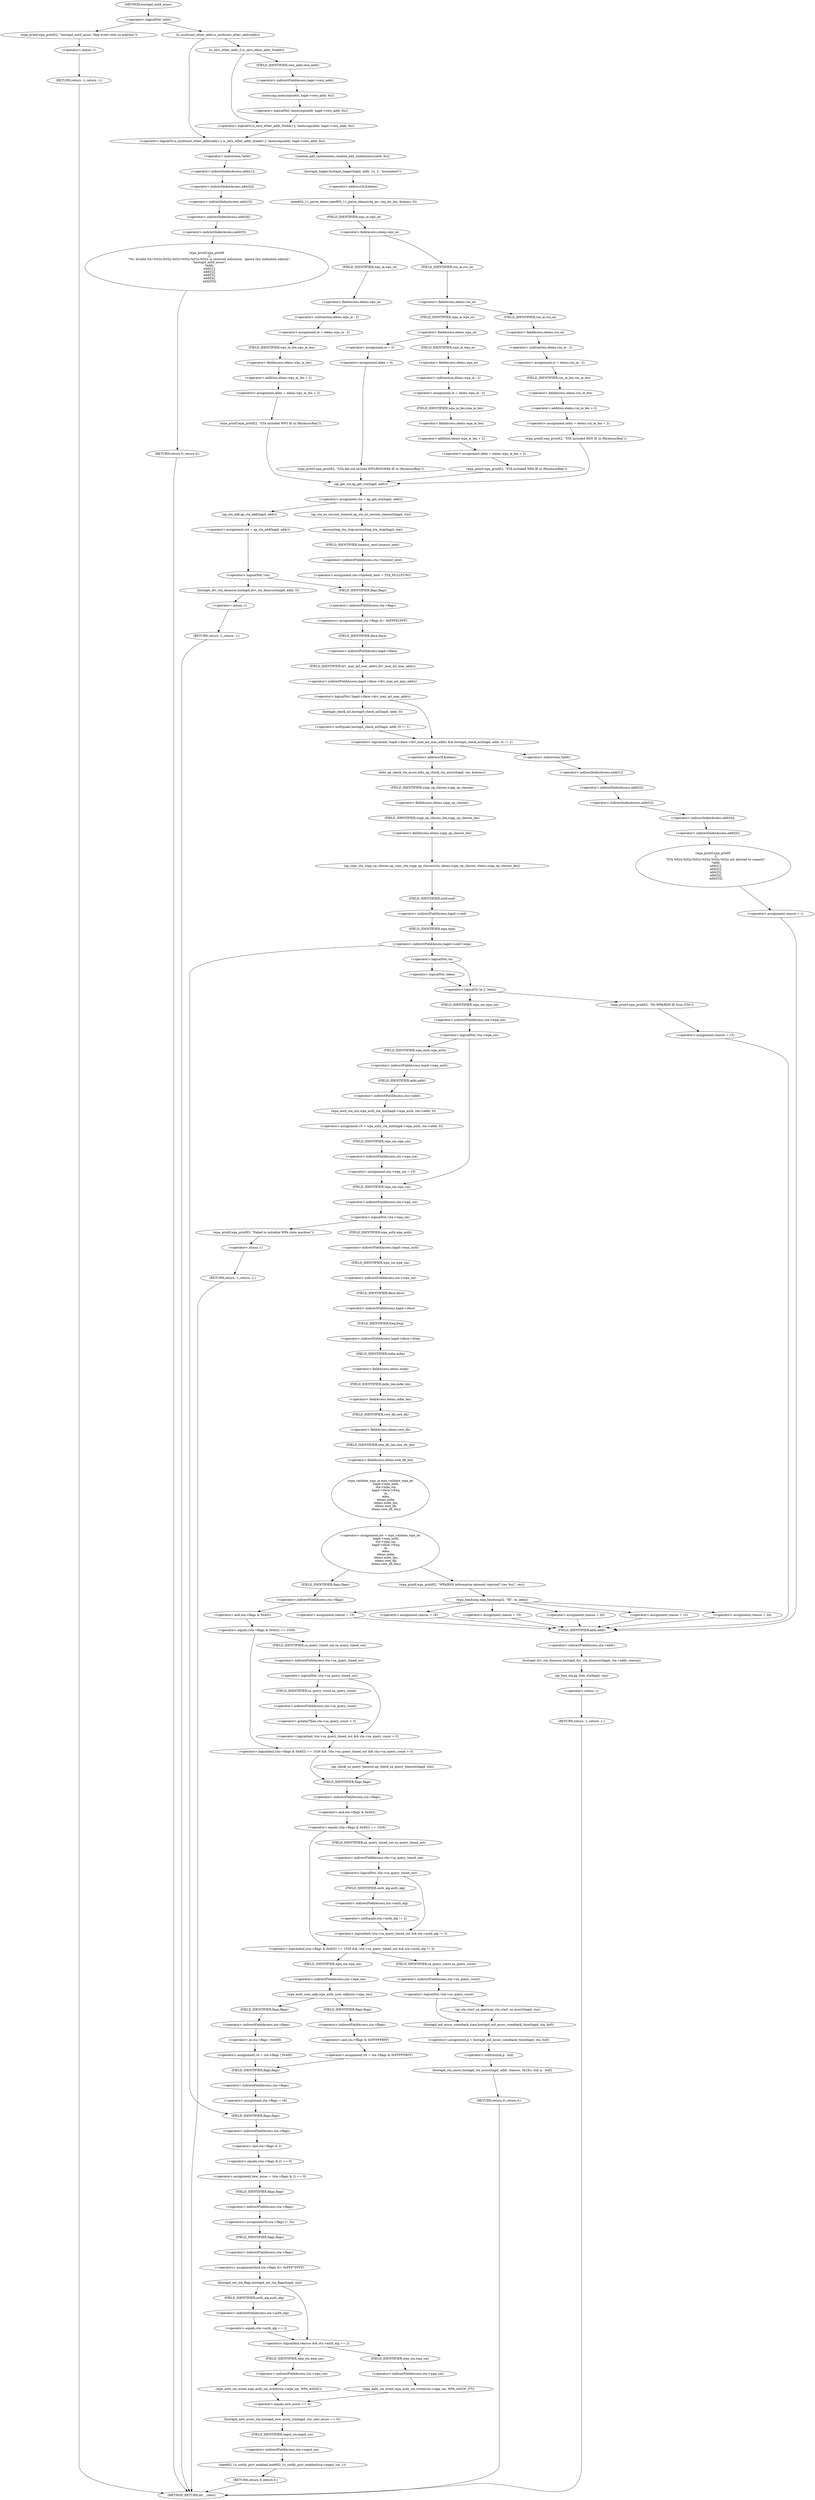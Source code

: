 digraph hostapd_notif_assoc {  
"1000131" [label = "(<operator>.logicalNot,!addr)" ]
"1000134" [label = "(wpa_printf,wpa_printf(2, \"hostapd_notif_assoc: Skip event with no address\"))" ]
"1000137" [label = "(RETURN,return -1;,return -1;)" ]
"1000138" [label = "(<operator>.minus,-1)" ]
"1000141" [label = "(<operator>.logicalOr,is_multicast_ether_addr(addr) || is_zero_ether_addr_0(addr) || !memcmp(addr, hapd->own_addr, 6u))" ]
"1000142" [label = "(is_multicast_ether_addr,is_multicast_ether_addr(addr))" ]
"1000144" [label = "(<operator>.logicalOr,is_zero_ether_addr_0(addr) || !memcmp(addr, hapd->own_addr, 6u))" ]
"1000145" [label = "(is_zero_ether_addr_0,is_zero_ether_addr_0(addr))" ]
"1000147" [label = "(<operator>.logicalNot,!memcmp(addr, hapd->own_addr, 6u))" ]
"1000148" [label = "(memcmp,memcmp(addr, hapd->own_addr, 6u))" ]
"1000150" [label = "(<operator>.indirectFieldAccess,hapd->own_addr)" ]
"1000152" [label = "(FIELD_IDENTIFIER,own_addr,own_addr)" ]
"1000155" [label = "(wpa_printf,wpa_printf(\n      2,\n      \"%s: Invalid SA=%02x:%02x:%02x:%02x:%02x:%02x in received indication - ignore this indication silently\",\n      \"hostapd_notif_assoc\",\n      *addr,\n      addr[1],\n      addr[2],\n      addr[3],\n      addr[4],\n      addr[5]))" ]
"1000159" [label = "(<operator>.indirection,*addr)" ]
"1000161" [label = "(<operator>.indirectIndexAccess,addr[1])" ]
"1000164" [label = "(<operator>.indirectIndexAccess,addr[2])" ]
"1000167" [label = "(<operator>.indirectIndexAccess,addr[3])" ]
"1000170" [label = "(<operator>.indirectIndexAccess,addr[4])" ]
"1000173" [label = "(<operator>.indirectIndexAccess,addr[5])" ]
"1000176" [label = "(RETURN,return 0;,return 0;)" ]
"1000178" [label = "(random_add_randomness,random_add_randomness(addr, 6u))" ]
"1000181" [label = "(hostapd_logger,hostapd_logger(hapd, addr, 1u, 2, \"associated\"))" ]
"1000187" [label = "(ieee802_11_parse_elems,ieee802_11_parse_elems(req_ies, req_ies_len, &elems, 0))" ]
"1000190" [label = "(<operator>.addressOf,&elems)" ]
"1000194" [label = "(<operator>.fieldAccess,elems.wps_ie)" ]
"1000196" [label = "(FIELD_IDENTIFIER,wps_ie,wps_ie)" ]
"1000198" [label = "(<operator>.assignment,ie = elems.wps_ie - 2)" ]
"1000200" [label = "(<operator>.subtraction,elems.wps_ie - 2)" ]
"1000201" [label = "(<operator>.fieldAccess,elems.wps_ie)" ]
"1000203" [label = "(FIELD_IDENTIFIER,wps_ie,wps_ie)" ]
"1000205" [label = "(<operator>.assignment,ielen = elems.wps_ie_len + 2)" ]
"1000207" [label = "(<operator>.addition,elems.wps_ie_len + 2)" ]
"1000208" [label = "(<operator>.fieldAccess,elems.wps_ie_len)" ]
"1000210" [label = "(FIELD_IDENTIFIER,wps_ie_len,wps_ie_len)" ]
"1000212" [label = "(wpa_printf,wpa_printf(2, \"STA included WPS IE in (Re)AssocReq\"))" ]
"1000217" [label = "(<operator>.fieldAccess,elems.rsn_ie)" ]
"1000219" [label = "(FIELD_IDENTIFIER,rsn_ie,rsn_ie)" ]
"1000221" [label = "(<operator>.assignment,ie = elems.rsn_ie - 2)" ]
"1000223" [label = "(<operator>.subtraction,elems.rsn_ie - 2)" ]
"1000224" [label = "(<operator>.fieldAccess,elems.rsn_ie)" ]
"1000226" [label = "(FIELD_IDENTIFIER,rsn_ie,rsn_ie)" ]
"1000228" [label = "(<operator>.assignment,ielen = elems.rsn_ie_len + 2)" ]
"1000230" [label = "(<operator>.addition,elems.rsn_ie_len + 2)" ]
"1000231" [label = "(<operator>.fieldAccess,elems.rsn_ie_len)" ]
"1000233" [label = "(FIELD_IDENTIFIER,rsn_ie_len,rsn_ie_len)" ]
"1000235" [label = "(wpa_printf,wpa_printf(2, \"STA included RSN IE in (Re)AssocReq\"))" ]
"1000240" [label = "(<operator>.fieldAccess,elems.wpa_ie)" ]
"1000242" [label = "(FIELD_IDENTIFIER,wpa_ie,wpa_ie)" ]
"1000244" [label = "(<operator>.assignment,ie = elems.wpa_ie - 2)" ]
"1000246" [label = "(<operator>.subtraction,elems.wpa_ie - 2)" ]
"1000247" [label = "(<operator>.fieldAccess,elems.wpa_ie)" ]
"1000249" [label = "(FIELD_IDENTIFIER,wpa_ie,wpa_ie)" ]
"1000251" [label = "(<operator>.assignment,ielen = elems.wpa_ie_len + 2)" ]
"1000253" [label = "(<operator>.addition,elems.wpa_ie_len + 2)" ]
"1000254" [label = "(<operator>.fieldAccess,elems.wpa_ie_len)" ]
"1000256" [label = "(FIELD_IDENTIFIER,wpa_ie_len,wpa_ie_len)" ]
"1000258" [label = "(wpa_printf,wpa_printf(2, \"STA included WPA IE in (Re)AssocReq\"))" ]
"1000263" [label = "(<operator>.assignment,ie = 0)" ]
"1000266" [label = "(<operator>.assignment,ielen = 0)" ]
"1000269" [label = "(wpa_printf,wpa_printf(2, \"STA did not include WPS/RSN/WPA IE in (Re)AssocReq\"))" ]
"1000272" [label = "(<operator>.assignment,sta = ap_get_sta(hapd, addr))" ]
"1000274" [label = "(ap_get_sta,ap_get_sta(hapd, addr))" ]
"1000280" [label = "(ap_sta_no_session_timeout,ap_sta_no_session_timeout(hapd, sta))" ]
"1000283" [label = "(accounting_sta_stop,accounting_sta_stop(hapd, sta))" ]
"1000286" [label = "(<operator>.assignment,sta->timeout_next = STA_NULLFUNC)" ]
"1000287" [label = "(<operator>.indirectFieldAccess,sta->timeout_next)" ]
"1000289" [label = "(FIELD_IDENTIFIER,timeout_next,timeout_next)" ]
"1000293" [label = "(<operator>.assignment,sta = ap_sta_add(hapd, addr))" ]
"1000295" [label = "(ap_sta_add,ap_sta_add(hapd, addr))" ]
"1000299" [label = "(<operator>.logicalNot,!sta)" ]
"1000302" [label = "(hostapd_drv_sta_disassoc,hostapd_drv_sta_disassoc(hapd, addr, 5))" ]
"1000306" [label = "(RETURN,return -1;,return -1;)" ]
"1000307" [label = "(<operator>.minus,-1)" ]
"1000309" [label = "(<operators>.assignmentAnd,sta->flags &= 0xFFFECFFF)" ]
"1000310" [label = "(<operator>.indirectFieldAccess,sta->flags)" ]
"1000312" [label = "(FIELD_IDENTIFIER,flags,flags)" ]
"1000315" [label = "(<operator>.logicalAnd,!hapd->iface->drv_max_acl_mac_addrs && hostapd_check_acl(hapd, addr, 0) != 1)" ]
"1000316" [label = "(<operator>.logicalNot,!hapd->iface->drv_max_acl_mac_addrs)" ]
"1000317" [label = "(<operator>.indirectFieldAccess,hapd->iface->drv_max_acl_mac_addrs)" ]
"1000318" [label = "(<operator>.indirectFieldAccess,hapd->iface)" ]
"1000320" [label = "(FIELD_IDENTIFIER,iface,iface)" ]
"1000321" [label = "(FIELD_IDENTIFIER,drv_max_acl_mac_addrs,drv_max_acl_mac_addrs)" ]
"1000322" [label = "(<operator>.notEquals,hostapd_check_acl(hapd, addr, 0) != 1)" ]
"1000323" [label = "(hostapd_check_acl,hostapd_check_acl(hapd, addr, 0))" ]
"1000329" [label = "(wpa_printf,wpa_printf(\n      3,\n      \"STA %02x:%02x:%02x:%02x:%02x:%02x not allowed to connect\",\n      *addr,\n      addr[1],\n      addr[2],\n      addr[3],\n      addr[4],\n      addr[5]))" ]
"1000332" [label = "(<operator>.indirection,*addr)" ]
"1000334" [label = "(<operator>.indirectIndexAccess,addr[1])" ]
"1000337" [label = "(<operator>.indirectIndexAccess,addr[2])" ]
"1000340" [label = "(<operator>.indirectIndexAccess,addr[3])" ]
"1000343" [label = "(<operator>.indirectIndexAccess,addr[4])" ]
"1000346" [label = "(<operator>.indirectIndexAccess,addr[5])" ]
"1000349" [label = "(<operator>.assignment,reason = 1)" ]
"1000353" [label = "(hostapd_drv_sta_disassoc,hostapd_drv_sta_disassoc(hapd, sta->addr, reason))" ]
"1000355" [label = "(<operator>.indirectFieldAccess,sta->addr)" ]
"1000357" [label = "(FIELD_IDENTIFIER,addr,addr)" ]
"1000359" [label = "(ap_free_sta,ap_free_sta(hapd, sta))" ]
"1000362" [label = "(RETURN,return -1;,return -1;)" ]
"1000363" [label = "(<operator>.minus,-1)" ]
"1000365" [label = "(mbo_ap_check_sta_assoc,mbo_ap_check_sta_assoc(hapd, sta, &elems))" ]
"1000368" [label = "(<operator>.addressOf,&elems)" ]
"1000370" [label = "(ap_copy_sta_supp_op_classes,ap_copy_sta_supp_op_classes(sta, elems.supp_op_classes, elems.supp_op_classes_len))" ]
"1000372" [label = "(<operator>.fieldAccess,elems.supp_op_classes)" ]
"1000374" [label = "(FIELD_IDENTIFIER,supp_op_classes,supp_op_classes)" ]
"1000375" [label = "(<operator>.fieldAccess,elems.supp_op_classes_len)" ]
"1000377" [label = "(FIELD_IDENTIFIER,supp_op_classes_len,supp_op_classes_len)" ]
"1000379" [label = "(<operator>.indirectFieldAccess,hapd->conf->wpa)" ]
"1000380" [label = "(<operator>.indirectFieldAccess,hapd->conf)" ]
"1000382" [label = "(FIELD_IDENTIFIER,conf,conf)" ]
"1000383" [label = "(FIELD_IDENTIFIER,wpa,wpa)" ]
"1000386" [label = "(<operator>.logicalOr,!ie || !ielen)" ]
"1000387" [label = "(<operator>.logicalNot,!ie)" ]
"1000389" [label = "(<operator>.logicalNot,!ielen)" ]
"1000392" [label = "(wpa_printf,wpa_printf(2, \"No WPA/RSN IE from STA\"))" ]
"1000395" [label = "(<operator>.assignment,reason = 13)" ]
"1000400" [label = "(<operator>.logicalNot,!sta->wpa_sm)" ]
"1000401" [label = "(<operator>.indirectFieldAccess,sta->wpa_sm)" ]
"1000403" [label = "(FIELD_IDENTIFIER,wpa_sm,wpa_sm)" ]
"1000405" [label = "(<operator>.assignment,v5 = wpa_auth_sta_init(hapd->wpa_auth, sta->addr, 0))" ]
"1000407" [label = "(wpa_auth_sta_init,wpa_auth_sta_init(hapd->wpa_auth, sta->addr, 0))" ]
"1000408" [label = "(<operator>.indirectFieldAccess,hapd->wpa_auth)" ]
"1000410" [label = "(FIELD_IDENTIFIER,wpa_auth,wpa_auth)" ]
"1000411" [label = "(<operator>.indirectFieldAccess,sta->addr)" ]
"1000413" [label = "(FIELD_IDENTIFIER,addr,addr)" ]
"1000415" [label = "(<operator>.assignment,sta->wpa_sm = v5)" ]
"1000416" [label = "(<operator>.indirectFieldAccess,sta->wpa_sm)" ]
"1000418" [label = "(FIELD_IDENTIFIER,wpa_sm,wpa_sm)" ]
"1000421" [label = "(<operator>.logicalNot,!sta->wpa_sm)" ]
"1000422" [label = "(<operator>.indirectFieldAccess,sta->wpa_sm)" ]
"1000424" [label = "(FIELD_IDENTIFIER,wpa_sm,wpa_sm)" ]
"1000426" [label = "(wpa_printf,wpa_printf(5, \"Failed to initialize WPA state machine\"))" ]
"1000429" [label = "(RETURN,return -1;,return -1;)" ]
"1000430" [label = "(<operator>.minus,-1)" ]
"1000432" [label = "(<operator>.assignment,res = wpa_validate_wpa_ie(\n            hapd->wpa_auth,\n            sta->wpa_sm,\n            hapd->iface->freq,\n            ie,\n            ielen,\n            elems.mdie,\n            elems.mdie_len,\n            elems.owe_dh,\n            elems.owe_dh_len))" ]
"1000434" [label = "(wpa_validate_wpa_ie,wpa_validate_wpa_ie(\n            hapd->wpa_auth,\n            sta->wpa_sm,\n            hapd->iface->freq,\n            ie,\n            ielen,\n            elems.mdie,\n            elems.mdie_len,\n            elems.owe_dh,\n            elems.owe_dh_len))" ]
"1000435" [label = "(<operator>.indirectFieldAccess,hapd->wpa_auth)" ]
"1000437" [label = "(FIELD_IDENTIFIER,wpa_auth,wpa_auth)" ]
"1000438" [label = "(<operator>.indirectFieldAccess,sta->wpa_sm)" ]
"1000440" [label = "(FIELD_IDENTIFIER,wpa_sm,wpa_sm)" ]
"1000441" [label = "(<operator>.indirectFieldAccess,hapd->iface->freq)" ]
"1000442" [label = "(<operator>.indirectFieldAccess,hapd->iface)" ]
"1000444" [label = "(FIELD_IDENTIFIER,iface,iface)" ]
"1000445" [label = "(FIELD_IDENTIFIER,freq,freq)" ]
"1000448" [label = "(<operator>.fieldAccess,elems.mdie)" ]
"1000450" [label = "(FIELD_IDENTIFIER,mdie,mdie)" ]
"1000451" [label = "(<operator>.fieldAccess,elems.mdie_len)" ]
"1000453" [label = "(FIELD_IDENTIFIER,mdie_len,mdie_len)" ]
"1000454" [label = "(<operator>.fieldAccess,elems.owe_dh)" ]
"1000456" [label = "(FIELD_IDENTIFIER,owe_dh,owe_dh)" ]
"1000457" [label = "(<operator>.fieldAccess,elems.owe_dh_len)" ]
"1000459" [label = "(FIELD_IDENTIFIER,owe_dh_len,owe_dh_len)" ]
"1000463" [label = "(wpa_printf,wpa_printf(2, \"WPA/RSN information element rejected? (res %u)\", res))" ]
"1000467" [label = "(wpa_hexdump,wpa_hexdump(2, \"IE\", ie, ielen))" ]
"1000476" [label = "(<operator>.assignment,reason = 18)" ]
"1000481" [label = "(<operator>.assignment,reason = 19)" ]
"1000486" [label = "(<operator>.assignment,reason = 20)" ]
"1000491" [label = "(<operator>.assignment,reason = 13)" ]
"1000496" [label = "(<operator>.assignment,reason = 24)" ]
"1000501" [label = "(<operator>.assignment,reason = 13)" ]
"1000507" [label = "(<operator>.logicalAnd,(sta->flags & 0x402) == 1026 && !sta->sa_query_timed_out && sta->sa_query_count > 0)" ]
"1000508" [label = "(<operator>.equals,(sta->flags & 0x402) == 1026)" ]
"1000509" [label = "(<operator>.and,sta->flags & 0x402)" ]
"1000510" [label = "(<operator>.indirectFieldAccess,sta->flags)" ]
"1000512" [label = "(FIELD_IDENTIFIER,flags,flags)" ]
"1000515" [label = "(<operator>.logicalAnd,!sta->sa_query_timed_out && sta->sa_query_count > 0)" ]
"1000516" [label = "(<operator>.logicalNot,!sta->sa_query_timed_out)" ]
"1000517" [label = "(<operator>.indirectFieldAccess,sta->sa_query_timed_out)" ]
"1000519" [label = "(FIELD_IDENTIFIER,sa_query_timed_out,sa_query_timed_out)" ]
"1000520" [label = "(<operator>.greaterThan,sta->sa_query_count > 0)" ]
"1000521" [label = "(<operator>.indirectFieldAccess,sta->sa_query_count)" ]
"1000523" [label = "(FIELD_IDENTIFIER,sa_query_count,sa_query_count)" ]
"1000525" [label = "(ap_check_sa_query_timeout,ap_check_sa_query_timeout(hapd, sta))" ]
"1000529" [label = "(<operator>.logicalAnd,(sta->flags & 0x402) == 1026 && !sta->sa_query_timed_out && sta->auth_alg != 2)" ]
"1000530" [label = "(<operator>.equals,(sta->flags & 0x402) == 1026)" ]
"1000531" [label = "(<operator>.and,sta->flags & 0x402)" ]
"1000532" [label = "(<operator>.indirectFieldAccess,sta->flags)" ]
"1000534" [label = "(FIELD_IDENTIFIER,flags,flags)" ]
"1000537" [label = "(<operator>.logicalAnd,!sta->sa_query_timed_out && sta->auth_alg != 2)" ]
"1000538" [label = "(<operator>.logicalNot,!sta->sa_query_timed_out)" ]
"1000539" [label = "(<operator>.indirectFieldAccess,sta->sa_query_timed_out)" ]
"1000541" [label = "(FIELD_IDENTIFIER,sa_query_timed_out,sa_query_timed_out)" ]
"1000542" [label = "(<operator>.notEquals,sta->auth_alg != 2)" ]
"1000543" [label = "(<operator>.indirectFieldAccess,sta->auth_alg)" ]
"1000545" [label = "(FIELD_IDENTIFIER,auth_alg,auth_alg)" ]
"1000549" [label = "(<operator>.logicalNot,!sta->sa_query_count)" ]
"1000550" [label = "(<operator>.indirectFieldAccess,sta->sa_query_count)" ]
"1000552" [label = "(FIELD_IDENTIFIER,sa_query_count,sa_query_count)" ]
"1000553" [label = "(ap_sta_start_sa_query,ap_sta_start_sa_query(hapd, sta))" ]
"1000556" [label = "(<operator>.assignment,p = hostapd_eid_assoc_comeback_time(hapd, sta, buf))" ]
"1000558" [label = "(hostapd_eid_assoc_comeback_time,hostapd_eid_assoc_comeback_time(hapd, sta, buf))" ]
"1000562" [label = "(hostapd_sta_assoc,hostapd_sta_assoc(hapd, addr, reassoc, 0x1Eu, buf, p - buf))" ]
"1000568" [label = "(<operator>.subtraction,p - buf)" ]
"1000571" [label = "(RETURN,return 0;,return 0;)" ]
"1000574" [label = "(wpa_auth_uses_mfp,wpa_auth_uses_mfp(sta->wpa_sm))" ]
"1000575" [label = "(<operator>.indirectFieldAccess,sta->wpa_sm)" ]
"1000577" [label = "(FIELD_IDENTIFIER,wpa_sm,wpa_sm)" ]
"1000578" [label = "(<operator>.assignment,v6 = sta->flags | 0x400)" ]
"1000580" [label = "(<operator>.or,sta->flags | 0x400)" ]
"1000581" [label = "(<operator>.indirectFieldAccess,sta->flags)" ]
"1000583" [label = "(FIELD_IDENTIFIER,flags,flags)" ]
"1000586" [label = "(<operator>.assignment,v6 = sta->flags & 0xFFFFFBFF)" ]
"1000588" [label = "(<operator>.and,sta->flags & 0xFFFFFBFF)" ]
"1000589" [label = "(<operator>.indirectFieldAccess,sta->flags)" ]
"1000591" [label = "(FIELD_IDENTIFIER,flags,flags)" ]
"1000593" [label = "(<operator>.assignment,sta->flags = v6)" ]
"1000594" [label = "(<operator>.indirectFieldAccess,sta->flags)" ]
"1000596" [label = "(FIELD_IDENTIFIER,flags,flags)" ]
"1000598" [label = "(<operator>.assignment,new_assoc = (sta->flags & 2) == 0)" ]
"1000600" [label = "(<operator>.equals,(sta->flags & 2) == 0)" ]
"1000601" [label = "(<operator>.and,sta->flags & 2)" ]
"1000602" [label = "(<operator>.indirectFieldAccess,sta->flags)" ]
"1000604" [label = "(FIELD_IDENTIFIER,flags,flags)" ]
"1000607" [label = "(<operators>.assignmentOr,sta->flags |= 3u)" ]
"1000608" [label = "(<operator>.indirectFieldAccess,sta->flags)" ]
"1000610" [label = "(FIELD_IDENTIFIER,flags,flags)" ]
"1000612" [label = "(<operators>.assignmentAnd,sta->flags &= 0xFFF7FFFF)" ]
"1000613" [label = "(<operator>.indirectFieldAccess,sta->flags)" ]
"1000615" [label = "(FIELD_IDENTIFIER,flags,flags)" ]
"1000617" [label = "(hostapd_set_sta_flags,hostapd_set_sta_flags(hapd, sta))" ]
"1000621" [label = "(<operator>.logicalAnd,reassoc && sta->auth_alg == 2)" ]
"1000623" [label = "(<operator>.equals,sta->auth_alg == 2)" ]
"1000624" [label = "(<operator>.indirectFieldAccess,sta->auth_alg)" ]
"1000626" [label = "(FIELD_IDENTIFIER,auth_alg,auth_alg)" ]
"1000628" [label = "(wpa_auth_sm_event,wpa_auth_sm_event(sta->wpa_sm, WPA_ASSOC_FT))" ]
"1000629" [label = "(<operator>.indirectFieldAccess,sta->wpa_sm)" ]
"1000631" [label = "(FIELD_IDENTIFIER,wpa_sm,wpa_sm)" ]
"1000634" [label = "(wpa_auth_sm_event,wpa_auth_sm_event(sta->wpa_sm, WPA_ASSOC))" ]
"1000635" [label = "(<operator>.indirectFieldAccess,sta->wpa_sm)" ]
"1000637" [label = "(FIELD_IDENTIFIER,wpa_sm,wpa_sm)" ]
"1000639" [label = "(hostapd_new_assoc_sta,hostapd_new_assoc_sta(hapd, sta, new_assoc == 0))" ]
"1000642" [label = "(<operator>.equals,new_assoc == 0)" ]
"1000645" [label = "(ieee802_1x_notify_port_enabled,ieee802_1x_notify_port_enabled(sta->eapol_sm, 1))" ]
"1000646" [label = "(<operator>.indirectFieldAccess,sta->eapol_sm)" ]
"1000648" [label = "(FIELD_IDENTIFIER,eapol_sm,eapol_sm)" ]
"1000650" [label = "(RETURN,return 0;,return 0;)" ]
"1000112" [label = "(METHOD,hostapd_notif_assoc)" ]
"1000652" [label = "(METHOD_RETURN,int __cdecl)" ]
  "1000131" -> "1000134" 
  "1000131" -> "1000142" 
  "1000134" -> "1000138" 
  "1000137" -> "1000652" 
  "1000138" -> "1000137" 
  "1000141" -> "1000159" 
  "1000141" -> "1000178" 
  "1000142" -> "1000141" 
  "1000142" -> "1000145" 
  "1000144" -> "1000141" 
  "1000145" -> "1000144" 
  "1000145" -> "1000152" 
  "1000147" -> "1000144" 
  "1000148" -> "1000147" 
  "1000150" -> "1000148" 
  "1000152" -> "1000150" 
  "1000155" -> "1000176" 
  "1000159" -> "1000161" 
  "1000161" -> "1000164" 
  "1000164" -> "1000167" 
  "1000167" -> "1000170" 
  "1000170" -> "1000173" 
  "1000173" -> "1000155" 
  "1000176" -> "1000652" 
  "1000178" -> "1000181" 
  "1000181" -> "1000190" 
  "1000187" -> "1000196" 
  "1000190" -> "1000187" 
  "1000194" -> "1000203" 
  "1000194" -> "1000219" 
  "1000196" -> "1000194" 
  "1000198" -> "1000210" 
  "1000200" -> "1000198" 
  "1000201" -> "1000200" 
  "1000203" -> "1000201" 
  "1000205" -> "1000212" 
  "1000207" -> "1000205" 
  "1000208" -> "1000207" 
  "1000210" -> "1000208" 
  "1000212" -> "1000274" 
  "1000217" -> "1000226" 
  "1000217" -> "1000242" 
  "1000219" -> "1000217" 
  "1000221" -> "1000233" 
  "1000223" -> "1000221" 
  "1000224" -> "1000223" 
  "1000226" -> "1000224" 
  "1000228" -> "1000235" 
  "1000230" -> "1000228" 
  "1000231" -> "1000230" 
  "1000233" -> "1000231" 
  "1000235" -> "1000274" 
  "1000240" -> "1000249" 
  "1000240" -> "1000263" 
  "1000242" -> "1000240" 
  "1000244" -> "1000256" 
  "1000246" -> "1000244" 
  "1000247" -> "1000246" 
  "1000249" -> "1000247" 
  "1000251" -> "1000258" 
  "1000253" -> "1000251" 
  "1000254" -> "1000253" 
  "1000256" -> "1000254" 
  "1000258" -> "1000274" 
  "1000263" -> "1000266" 
  "1000266" -> "1000269" 
  "1000269" -> "1000274" 
  "1000272" -> "1000280" 
  "1000272" -> "1000295" 
  "1000274" -> "1000272" 
  "1000280" -> "1000283" 
  "1000283" -> "1000289" 
  "1000286" -> "1000312" 
  "1000287" -> "1000286" 
  "1000289" -> "1000287" 
  "1000293" -> "1000299" 
  "1000295" -> "1000293" 
  "1000299" -> "1000302" 
  "1000299" -> "1000312" 
  "1000302" -> "1000307" 
  "1000306" -> "1000652" 
  "1000307" -> "1000306" 
  "1000309" -> "1000320" 
  "1000310" -> "1000309" 
  "1000312" -> "1000310" 
  "1000315" -> "1000332" 
  "1000315" -> "1000368" 
  "1000316" -> "1000315" 
  "1000316" -> "1000323" 
  "1000317" -> "1000316" 
  "1000318" -> "1000321" 
  "1000320" -> "1000318" 
  "1000321" -> "1000317" 
  "1000322" -> "1000315" 
  "1000323" -> "1000322" 
  "1000329" -> "1000349" 
  "1000332" -> "1000334" 
  "1000334" -> "1000337" 
  "1000337" -> "1000340" 
  "1000340" -> "1000343" 
  "1000343" -> "1000346" 
  "1000346" -> "1000329" 
  "1000349" -> "1000357" 
  "1000353" -> "1000359" 
  "1000355" -> "1000353" 
  "1000357" -> "1000355" 
  "1000359" -> "1000363" 
  "1000362" -> "1000652" 
  "1000363" -> "1000362" 
  "1000365" -> "1000374" 
  "1000368" -> "1000365" 
  "1000370" -> "1000382" 
  "1000372" -> "1000377" 
  "1000374" -> "1000372" 
  "1000375" -> "1000370" 
  "1000377" -> "1000375" 
  "1000379" -> "1000387" 
  "1000379" -> "1000604" 
  "1000380" -> "1000383" 
  "1000382" -> "1000380" 
  "1000383" -> "1000379" 
  "1000386" -> "1000392" 
  "1000386" -> "1000403" 
  "1000387" -> "1000386" 
  "1000387" -> "1000389" 
  "1000389" -> "1000386" 
  "1000392" -> "1000395" 
  "1000395" -> "1000357" 
  "1000400" -> "1000410" 
  "1000400" -> "1000424" 
  "1000401" -> "1000400" 
  "1000403" -> "1000401" 
  "1000405" -> "1000418" 
  "1000407" -> "1000405" 
  "1000408" -> "1000413" 
  "1000410" -> "1000408" 
  "1000411" -> "1000407" 
  "1000413" -> "1000411" 
  "1000415" -> "1000424" 
  "1000416" -> "1000415" 
  "1000418" -> "1000416" 
  "1000421" -> "1000426" 
  "1000421" -> "1000437" 
  "1000422" -> "1000421" 
  "1000424" -> "1000422" 
  "1000426" -> "1000430" 
  "1000429" -> "1000652" 
  "1000430" -> "1000429" 
  "1000432" -> "1000463" 
  "1000432" -> "1000512" 
  "1000434" -> "1000432" 
  "1000435" -> "1000440" 
  "1000437" -> "1000435" 
  "1000438" -> "1000444" 
  "1000440" -> "1000438" 
  "1000441" -> "1000450" 
  "1000442" -> "1000445" 
  "1000444" -> "1000442" 
  "1000445" -> "1000441" 
  "1000448" -> "1000453" 
  "1000450" -> "1000448" 
  "1000451" -> "1000456" 
  "1000453" -> "1000451" 
  "1000454" -> "1000459" 
  "1000456" -> "1000454" 
  "1000457" -> "1000434" 
  "1000459" -> "1000457" 
  "1000463" -> "1000467" 
  "1000467" -> "1000476" 
  "1000467" -> "1000481" 
  "1000467" -> "1000486" 
  "1000467" -> "1000491" 
  "1000467" -> "1000496" 
  "1000467" -> "1000501" 
  "1000476" -> "1000357" 
  "1000481" -> "1000357" 
  "1000486" -> "1000357" 
  "1000491" -> "1000357" 
  "1000496" -> "1000357" 
  "1000501" -> "1000357" 
  "1000507" -> "1000525" 
  "1000507" -> "1000534" 
  "1000508" -> "1000507" 
  "1000508" -> "1000519" 
  "1000509" -> "1000508" 
  "1000510" -> "1000509" 
  "1000512" -> "1000510" 
  "1000515" -> "1000507" 
  "1000516" -> "1000515" 
  "1000516" -> "1000523" 
  "1000517" -> "1000516" 
  "1000519" -> "1000517" 
  "1000520" -> "1000515" 
  "1000521" -> "1000520" 
  "1000523" -> "1000521" 
  "1000525" -> "1000534" 
  "1000529" -> "1000552" 
  "1000529" -> "1000577" 
  "1000530" -> "1000529" 
  "1000530" -> "1000541" 
  "1000531" -> "1000530" 
  "1000532" -> "1000531" 
  "1000534" -> "1000532" 
  "1000537" -> "1000529" 
  "1000538" -> "1000537" 
  "1000538" -> "1000545" 
  "1000539" -> "1000538" 
  "1000541" -> "1000539" 
  "1000542" -> "1000537" 
  "1000543" -> "1000542" 
  "1000545" -> "1000543" 
  "1000549" -> "1000553" 
  "1000549" -> "1000558" 
  "1000550" -> "1000549" 
  "1000552" -> "1000550" 
  "1000553" -> "1000558" 
  "1000556" -> "1000568" 
  "1000558" -> "1000556" 
  "1000562" -> "1000571" 
  "1000568" -> "1000562" 
  "1000571" -> "1000652" 
  "1000574" -> "1000583" 
  "1000574" -> "1000591" 
  "1000575" -> "1000574" 
  "1000577" -> "1000575" 
  "1000578" -> "1000596" 
  "1000580" -> "1000578" 
  "1000581" -> "1000580" 
  "1000583" -> "1000581" 
  "1000586" -> "1000596" 
  "1000588" -> "1000586" 
  "1000589" -> "1000588" 
  "1000591" -> "1000589" 
  "1000593" -> "1000604" 
  "1000594" -> "1000593" 
  "1000596" -> "1000594" 
  "1000598" -> "1000610" 
  "1000600" -> "1000598" 
  "1000601" -> "1000600" 
  "1000602" -> "1000601" 
  "1000604" -> "1000602" 
  "1000607" -> "1000615" 
  "1000608" -> "1000607" 
  "1000610" -> "1000608" 
  "1000612" -> "1000617" 
  "1000613" -> "1000612" 
  "1000615" -> "1000613" 
  "1000617" -> "1000621" 
  "1000617" -> "1000626" 
  "1000621" -> "1000631" 
  "1000621" -> "1000637" 
  "1000623" -> "1000621" 
  "1000624" -> "1000623" 
  "1000626" -> "1000624" 
  "1000628" -> "1000642" 
  "1000629" -> "1000628" 
  "1000631" -> "1000629" 
  "1000634" -> "1000642" 
  "1000635" -> "1000634" 
  "1000637" -> "1000635" 
  "1000639" -> "1000648" 
  "1000642" -> "1000639" 
  "1000645" -> "1000650" 
  "1000646" -> "1000645" 
  "1000648" -> "1000646" 
  "1000650" -> "1000652" 
  "1000112" -> "1000131" 
}
